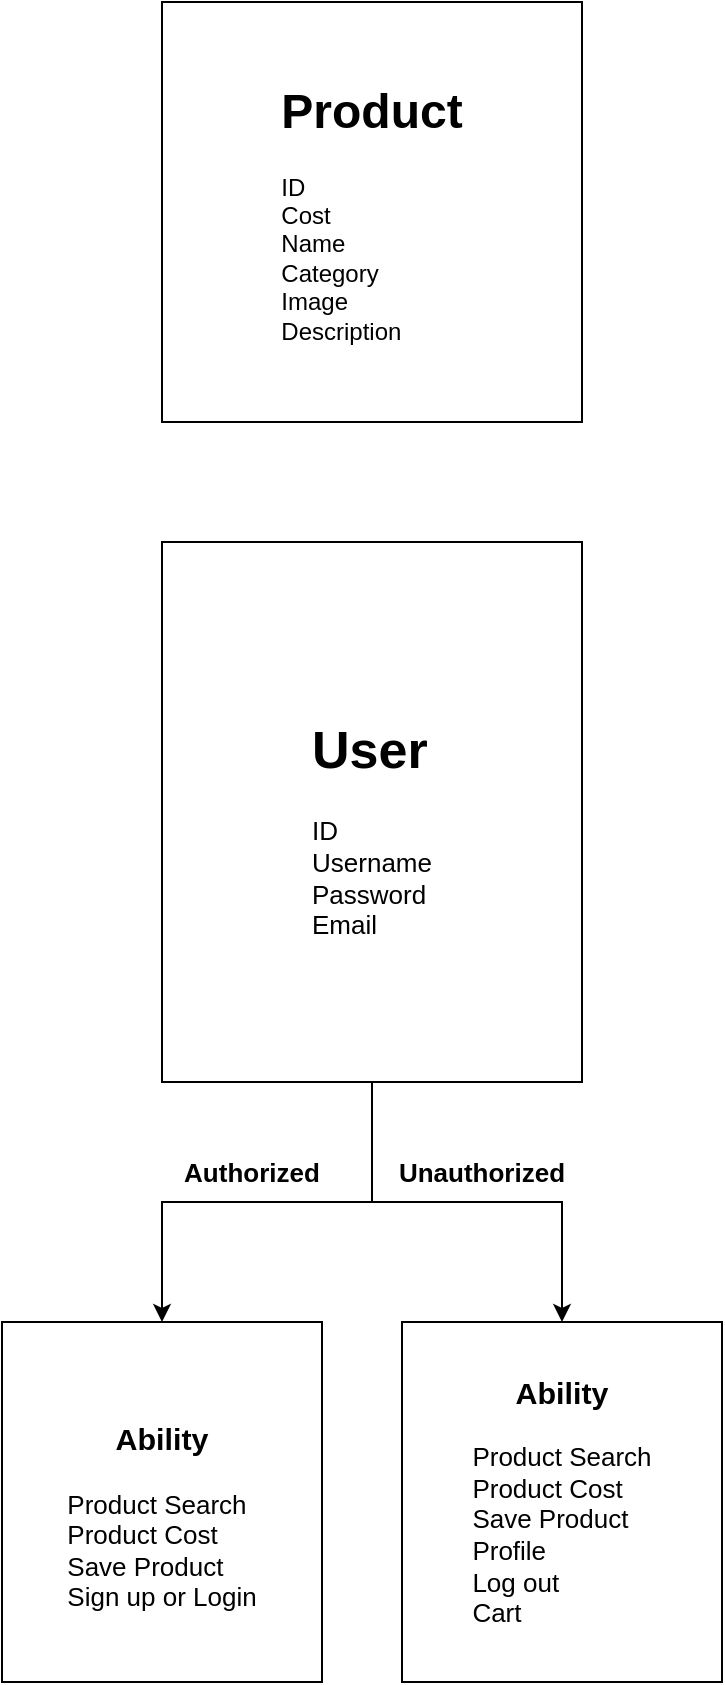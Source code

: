 <mxfile version="16.6.6" type="github"><diagram id="D-mb5Szi4M9Y34hxcZ5u" name="Page-1"><mxGraphModel dx="462" dy="762" grid="1" gridSize="10" guides="1" tooltips="1" connect="1" arrows="1" fold="1" page="1" pageScale="1" pageWidth="827" pageHeight="1169" math="0" shadow="0"><root><mxCell id="0"/><mxCell id="1" parent="0"/><mxCell id="nRR1QFNA7HesdejxuycD-2" value="" style="whiteSpace=wrap;html=1;aspect=fixed;" vertex="1" parent="1"><mxGeometry x="80" y="120" width="210" height="210" as="geometry"/></mxCell><mxCell id="nRR1QFNA7HesdejxuycD-3" value="&lt;h1 style=&quot;text-align: left&quot;&gt;Product&lt;/h1&gt;&lt;div style=&quot;text-align: left&quot;&gt;ID&lt;/div&gt;&lt;div style=&quot;text-align: left&quot;&gt;Cost&lt;/div&gt;&lt;div style=&quot;text-align: left&quot;&gt;Name&lt;/div&gt;&lt;div style=&quot;text-align: left&quot;&gt;Category&lt;/div&gt;&lt;div style=&quot;text-align: left&quot;&gt;Image&lt;/div&gt;&lt;div style=&quot;text-align: left&quot;&gt;Description&lt;/div&gt;&lt;div style=&quot;text-align: left&quot;&gt;&lt;br&gt;&lt;/div&gt;&lt;div style=&quot;text-align: justify&quot;&gt;&lt;/div&gt;" style="text;html=1;strokeColor=none;fillColor=none;align=center;verticalAlign=middle;whiteSpace=wrap;rounded=0;" vertex="1" parent="1"><mxGeometry x="80" y="120" width="210" height="210" as="geometry"/></mxCell><mxCell id="nRR1QFNA7HesdejxuycD-4" value="" style="rounded=0;whiteSpace=wrap;html=1;fontSize=13;" vertex="1" parent="1"><mxGeometry x="80" y="390" width="210" height="270" as="geometry"/></mxCell><mxCell id="nRR1QFNA7HesdejxuycD-8" value="" style="edgeStyle=orthogonalEdgeStyle;rounded=0;orthogonalLoop=1;jettySize=auto;html=1;fontSize=13;" edge="1" parent="1" source="nRR1QFNA7HesdejxuycD-5" target="nRR1QFNA7HesdejxuycD-7"><mxGeometry relative="1" as="geometry"/></mxCell><mxCell id="nRR1QFNA7HesdejxuycD-10" value="" style="edgeStyle=orthogonalEdgeStyle;rounded=0;orthogonalLoop=1;jettySize=auto;html=1;fontSize=13;" edge="1" parent="1" source="nRR1QFNA7HesdejxuycD-5" target="nRR1QFNA7HesdejxuycD-9"><mxGeometry relative="1" as="geometry"/></mxCell><mxCell id="nRR1QFNA7HesdejxuycD-5" value="&lt;h1 style=&quot;text-align: justify&quot;&gt;User&lt;/h1&gt;&lt;div style=&quot;text-align: justify&quot;&gt;ID&lt;/div&gt;&lt;div style=&quot;text-align: justify&quot;&gt;Username&lt;/div&gt;&lt;div style=&quot;text-align: justify&quot;&gt;Password&lt;/div&gt;&lt;div style=&quot;text-align: justify&quot;&gt;Email&lt;/div&gt;" style="text;html=1;strokeColor=none;fillColor=none;align=center;verticalAlign=middle;whiteSpace=wrap;rounded=0;fontSize=13;" vertex="1" parent="1"><mxGeometry x="80" y="390" width="210" height="270" as="geometry"/></mxCell><mxCell id="nRR1QFNA7HesdejxuycD-7" value="" style="whiteSpace=wrap;html=1;fontSize=13;" vertex="1" parent="1"><mxGeometry y="780" width="160" height="180" as="geometry"/></mxCell><mxCell id="nRR1QFNA7HesdejxuycD-9" value="" style="whiteSpace=wrap;html=1;fontSize=13;" vertex="1" parent="1"><mxGeometry x="200" y="780" width="160" height="180" as="geometry"/></mxCell><mxCell id="nRR1QFNA7HesdejxuycD-11" value="&lt;b&gt;Authorized&lt;/b&gt;" style="text;html=1;strokeColor=none;fillColor=none;align=center;verticalAlign=middle;whiteSpace=wrap;rounded=0;fontSize=13;" vertex="1" parent="1"><mxGeometry x="90" y="690" width="70" height="30" as="geometry"/></mxCell><mxCell id="nRR1QFNA7HesdejxuycD-12" value="&lt;b&gt;Unauthorized&lt;/b&gt;" style="text;html=1;strokeColor=none;fillColor=none;align=center;verticalAlign=middle;whiteSpace=wrap;rounded=0;fontSize=13;" vertex="1" parent="1"><mxGeometry x="200" y="690" width="80" height="30" as="geometry"/></mxCell><mxCell id="nRR1QFNA7HesdejxuycD-14" value="&lt;h3&gt;Ability&lt;/h3&gt;&lt;div style=&quot;text-align: left&quot;&gt;Product Search&lt;/div&gt;&lt;div style=&quot;text-align: left&quot;&gt;Product Cost&lt;/div&gt;&lt;div style=&quot;text-align: left&quot;&gt;Save Product&lt;/div&gt;&lt;div style=&quot;text-align: left&quot;&gt;Sign up or Login&lt;/div&gt;" style="text;html=1;strokeColor=none;fillColor=none;align=center;verticalAlign=middle;whiteSpace=wrap;rounded=0;fontSize=13;" vertex="1" parent="1"><mxGeometry y="780" width="160" height="180" as="geometry"/></mxCell><mxCell id="nRR1QFNA7HesdejxuycD-17" value="&lt;h3&gt;Ability&lt;/h3&gt;&lt;div style=&quot;text-align: left&quot;&gt;Product Search&lt;/div&gt;&lt;div style=&quot;text-align: left&quot;&gt;Product Cost&amp;nbsp;&lt;/div&gt;&lt;div style=&quot;text-align: left&quot;&gt;Save Product&lt;/div&gt;&lt;div style=&quot;text-align: left&quot;&gt;Profile&lt;/div&gt;&lt;div style=&quot;text-align: left&quot;&gt;Log out&lt;/div&gt;&lt;div style=&quot;text-align: left&quot;&gt;Cart&lt;/div&gt;&lt;div style=&quot;text-align: left&quot;&gt;&lt;br&gt;&lt;/div&gt;" style="text;html=1;strokeColor=none;fillColor=none;align=center;verticalAlign=middle;whiteSpace=wrap;rounded=0;fontSize=13;" vertex="1" parent="1"><mxGeometry x="200" y="780" width="160" height="180" as="geometry"/></mxCell></root></mxGraphModel></diagram></mxfile>